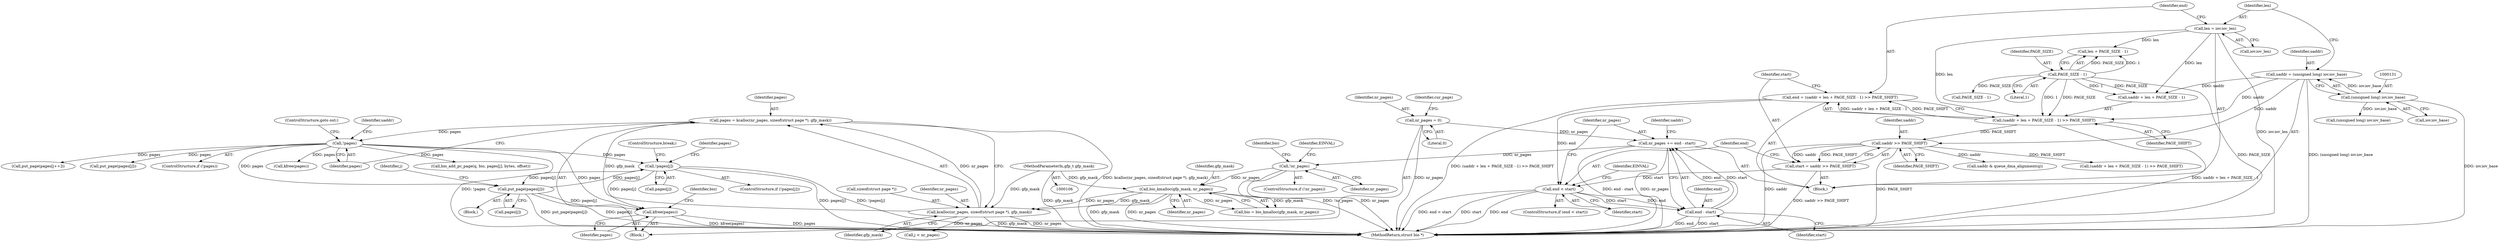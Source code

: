 digraph "0_linux_95d78c28b5a85bacbc29b8dba7c04babb9b0d467@array" {
"1000385" [label="(Call,!pages[j])"];
"1000212" [label="(Call,!pages)"];
"1000204" [label="(Call,pages = kcalloc(nr_pages, sizeof(struct page *), gfp_mask))"];
"1000206" [label="(Call,kcalloc(nr_pages, sizeof(struct page *), gfp_mask))"];
"1000190" [label="(Call,bio_kmalloc(gfp_mask, nr_pages))"];
"1000109" [label="(MethodParameterIn,gfp_t gfp_mask)"];
"1000182" [label="(Call,!nr_pages)"];
"1000167" [label="(Call,nr_pages += end - start)"];
"1000169" [label="(Call,end - start)"];
"1000160" [label="(Call,end < start)"];
"1000142" [label="(Call,end = (uaddr + len + PAGE_SIZE - 1) >> PAGE_SHIFT)"];
"1000144" [label="(Call,(uaddr + len + PAGE_SIZE - 1) >> PAGE_SHIFT)"];
"1000128" [label="(Call,uaddr = (unsigned long) iov.iov_base)"];
"1000130" [label="(Call,(unsigned long) iov.iov_base)"];
"1000136" [label="(Call,len = iov.iov_len)"];
"1000149" [label="(Call,PAGE_SIZE - 1)"];
"1000154" [label="(Call,start = uaddr >> PAGE_SHIFT)"];
"1000156" [label="(Call,uaddr >> PAGE_SHIFT)"];
"1000113" [label="(Call,nr_pages = 0)"];
"1000390" [label="(Call,put_page(pages[j]))"];
"1000385" [label="(Call,!pages[j])"];
"1000395" [label="(Call,kfree(pages))"];
"1000204" [label="(Call,pages = kcalloc(nr_pages, sizeof(struct page *), gfp_mask))"];
"1000143" [label="(Identifier,end)"];
"1000190" [label="(Call,bio_kmalloc(gfp_mask, nr_pages))"];
"1000161" [label="(Identifier,end)"];
"1000173" [label="(Call,uaddr & queue_dma_alignment(q))"];
"1000385" [label="(Call,!pages[j])"];
"1000192" [label="(Identifier,nr_pages)"];
"1000378" [label="(Call,j < nr_pages)"];
"1000156" [label="(Call,uaddr >> PAGE_SHIFT)"];
"1000359" [label="(Call,put_page(pages[j++]))"];
"1000114" [label="(Identifier,nr_pages)"];
"1000128" [label="(Call,uaddr = (unsigned long) iov.iov_base)"];
"1000137" [label="(Identifier,len)"];
"1000168" [label="(Identifier,nr_pages)"];
"1000150" [label="(Identifier,PAGE_SIZE)"];
"1000218" [label="(Identifier,uaddr)"];
"1000389" [label="(ControlStructure,break;)"];
"1000210" [label="(Identifier,gfp_mask)"];
"1000390" [label="(Call,put_page(pages[j]))"];
"1000342" [label="(Call,put_page(pages[j]))"];
"1000383" [label="(Block,)"];
"1000155" [label="(Identifier,start)"];
"1000166" [label="(Identifier,EINVAL)"];
"1000152" [label="(Identifier,PAGE_SHIFT)"];
"1000115" [label="(Literal,0)"];
"1000386" [label="(Call,pages[j])"];
"1000212" [label="(Call,!pages)"];
"1000182" [label="(Call,!nr_pages)"];
"1000174" [label="(Identifier,uaddr)"];
"1000159" [label="(ControlStructure,if (end < start))"];
"1000191" [label="(Identifier,gfp_mask)"];
"1000142" [label="(Call,end = (uaddr + len + PAGE_SIZE - 1) >> PAGE_SHIFT)"];
"1000120" [label="(Identifier,cur_page)"];
"1000110" [label="(Block,)"];
"1000162" [label="(Identifier,start)"];
"1000187" [label="(Identifier,EINVAL)"];
"1000219" [label="(Call,(unsigned long) iov.iov_base)"];
"1000211" [label="(ControlStructure,if (!pages))"];
"1000171" [label="(Identifier,start)"];
"1000145" [label="(Call,uaddr + len + PAGE_SIZE - 1)"];
"1000214" [label="(ControlStructure,goto out;)"];
"1000395" [label="(Call,kfree(pages))"];
"1000392" [label="(Identifier,pages)"];
"1000183" [label="(Identifier,nr_pages)"];
"1000126" [label="(Block,)"];
"1000144" [label="(Call,(uaddr + len + PAGE_SIZE - 1) >> PAGE_SHIFT)"];
"1000364" [label="(Call,kfree(pages))"];
"1000205" [label="(Identifier,pages)"];
"1000402" [label="(MethodReturn,struct bio *)"];
"1000130" [label="(Call,(unsigned long) iov.iov_base)"];
"1000157" [label="(Identifier,uaddr)"];
"1000189" [label="(Identifier,bio)"];
"1000213" [label="(Identifier,pages)"];
"1000136" [label="(Call,len = iov.iov_len)"];
"1000138" [label="(Call,iov.iov_len)"];
"1000170" [label="(Identifier,end)"];
"1000384" [label="(ControlStructure,if (!pages[j]))"];
"1000233" [label="(Call,(uaddr + len + PAGE_SIZE - 1) >> PAGE_SHIFT)"];
"1000382" [label="(Identifier,j)"];
"1000326" [label="(Call,bio_add_pc_page(q, bio, pages[j], bytes, offset))"];
"1000206" [label="(Call,kcalloc(nr_pages, sizeof(struct page *), gfp_mask))"];
"1000158" [label="(Identifier,PAGE_SHIFT)"];
"1000149" [label="(Call,PAGE_SIZE - 1)"];
"1000113" [label="(Call,nr_pages = 0)"];
"1000238" [label="(Call,PAGE_SIZE - 1)"];
"1000109" [label="(MethodParameterIn,gfp_t gfp_mask)"];
"1000132" [label="(Call,iov.iov_base)"];
"1000154" [label="(Call,start = uaddr >> PAGE_SHIFT)"];
"1000129" [label="(Identifier,uaddr)"];
"1000396" [label="(Identifier,pages)"];
"1000398" [label="(Identifier,bio)"];
"1000208" [label="(Call,sizeof(struct page *))"];
"1000188" [label="(Call,bio = bio_kmalloc(gfp_mask, nr_pages))"];
"1000160" [label="(Call,end < start)"];
"1000147" [label="(Call,len + PAGE_SIZE - 1)"];
"1000181" [label="(ControlStructure,if (!nr_pages))"];
"1000167" [label="(Call,nr_pages += end - start)"];
"1000151" [label="(Literal,1)"];
"1000207" [label="(Identifier,nr_pages)"];
"1000391" [label="(Call,pages[j])"];
"1000169" [label="(Call,end - start)"];
"1000385" -> "1000384"  [label="AST: "];
"1000385" -> "1000386"  [label="CFG: "];
"1000386" -> "1000385"  [label="AST: "];
"1000389" -> "1000385"  [label="CFG: "];
"1000392" -> "1000385"  [label="CFG: "];
"1000385" -> "1000402"  [label="DDG: pages[j]"];
"1000385" -> "1000402"  [label="DDG: !pages[j]"];
"1000212" -> "1000385"  [label="DDG: pages"];
"1000390" -> "1000385"  [label="DDG: pages[j]"];
"1000385" -> "1000390"  [label="DDG: pages[j]"];
"1000385" -> "1000395"  [label="DDG: pages[j]"];
"1000212" -> "1000211"  [label="AST: "];
"1000212" -> "1000213"  [label="CFG: "];
"1000213" -> "1000212"  [label="AST: "];
"1000214" -> "1000212"  [label="CFG: "];
"1000218" -> "1000212"  [label="CFG: "];
"1000212" -> "1000402"  [label="DDG: !pages"];
"1000204" -> "1000212"  [label="DDG: pages"];
"1000212" -> "1000326"  [label="DDG: pages"];
"1000212" -> "1000342"  [label="DDG: pages"];
"1000212" -> "1000359"  [label="DDG: pages"];
"1000212" -> "1000364"  [label="DDG: pages"];
"1000212" -> "1000390"  [label="DDG: pages"];
"1000212" -> "1000395"  [label="DDG: pages"];
"1000204" -> "1000110"  [label="AST: "];
"1000204" -> "1000206"  [label="CFG: "];
"1000205" -> "1000204"  [label="AST: "];
"1000206" -> "1000204"  [label="AST: "];
"1000213" -> "1000204"  [label="CFG: "];
"1000204" -> "1000402"  [label="DDG: kcalloc(nr_pages, sizeof(struct page *), gfp_mask)"];
"1000206" -> "1000204"  [label="DDG: nr_pages"];
"1000206" -> "1000204"  [label="DDG: gfp_mask"];
"1000206" -> "1000210"  [label="CFG: "];
"1000207" -> "1000206"  [label="AST: "];
"1000208" -> "1000206"  [label="AST: "];
"1000210" -> "1000206"  [label="AST: "];
"1000206" -> "1000402"  [label="DDG: gfp_mask"];
"1000206" -> "1000402"  [label="DDG: nr_pages"];
"1000190" -> "1000206"  [label="DDG: nr_pages"];
"1000190" -> "1000206"  [label="DDG: gfp_mask"];
"1000109" -> "1000206"  [label="DDG: gfp_mask"];
"1000206" -> "1000378"  [label="DDG: nr_pages"];
"1000190" -> "1000188"  [label="AST: "];
"1000190" -> "1000192"  [label="CFG: "];
"1000191" -> "1000190"  [label="AST: "];
"1000192" -> "1000190"  [label="AST: "];
"1000188" -> "1000190"  [label="CFG: "];
"1000190" -> "1000402"  [label="DDG: gfp_mask"];
"1000190" -> "1000402"  [label="DDG: nr_pages"];
"1000190" -> "1000188"  [label="DDG: gfp_mask"];
"1000190" -> "1000188"  [label="DDG: nr_pages"];
"1000109" -> "1000190"  [label="DDG: gfp_mask"];
"1000182" -> "1000190"  [label="DDG: nr_pages"];
"1000109" -> "1000106"  [label="AST: "];
"1000109" -> "1000402"  [label="DDG: gfp_mask"];
"1000182" -> "1000181"  [label="AST: "];
"1000182" -> "1000183"  [label="CFG: "];
"1000183" -> "1000182"  [label="AST: "];
"1000187" -> "1000182"  [label="CFG: "];
"1000189" -> "1000182"  [label="CFG: "];
"1000182" -> "1000402"  [label="DDG: !nr_pages"];
"1000182" -> "1000402"  [label="DDG: nr_pages"];
"1000167" -> "1000182"  [label="DDG: nr_pages"];
"1000167" -> "1000126"  [label="AST: "];
"1000167" -> "1000169"  [label="CFG: "];
"1000168" -> "1000167"  [label="AST: "];
"1000169" -> "1000167"  [label="AST: "];
"1000174" -> "1000167"  [label="CFG: "];
"1000167" -> "1000402"  [label="DDG: nr_pages"];
"1000167" -> "1000402"  [label="DDG: end - start"];
"1000169" -> "1000167"  [label="DDG: end"];
"1000169" -> "1000167"  [label="DDG: start"];
"1000113" -> "1000167"  [label="DDG: nr_pages"];
"1000169" -> "1000171"  [label="CFG: "];
"1000170" -> "1000169"  [label="AST: "];
"1000171" -> "1000169"  [label="AST: "];
"1000169" -> "1000402"  [label="DDG: start"];
"1000169" -> "1000402"  [label="DDG: end"];
"1000160" -> "1000169"  [label="DDG: end"];
"1000160" -> "1000169"  [label="DDG: start"];
"1000160" -> "1000159"  [label="AST: "];
"1000160" -> "1000162"  [label="CFG: "];
"1000161" -> "1000160"  [label="AST: "];
"1000162" -> "1000160"  [label="AST: "];
"1000166" -> "1000160"  [label="CFG: "];
"1000168" -> "1000160"  [label="CFG: "];
"1000160" -> "1000402"  [label="DDG: end < start"];
"1000160" -> "1000402"  [label="DDG: start"];
"1000160" -> "1000402"  [label="DDG: end"];
"1000142" -> "1000160"  [label="DDG: end"];
"1000154" -> "1000160"  [label="DDG: start"];
"1000142" -> "1000126"  [label="AST: "];
"1000142" -> "1000144"  [label="CFG: "];
"1000143" -> "1000142"  [label="AST: "];
"1000144" -> "1000142"  [label="AST: "];
"1000155" -> "1000142"  [label="CFG: "];
"1000142" -> "1000402"  [label="DDG: (uaddr + len + PAGE_SIZE - 1) >> PAGE_SHIFT"];
"1000144" -> "1000142"  [label="DDG: uaddr + len + PAGE_SIZE - 1"];
"1000144" -> "1000142"  [label="DDG: PAGE_SHIFT"];
"1000144" -> "1000152"  [label="CFG: "];
"1000145" -> "1000144"  [label="AST: "];
"1000152" -> "1000144"  [label="AST: "];
"1000144" -> "1000402"  [label="DDG: uaddr + len + PAGE_SIZE - 1"];
"1000128" -> "1000144"  [label="DDG: uaddr"];
"1000136" -> "1000144"  [label="DDG: len"];
"1000149" -> "1000144"  [label="DDG: PAGE_SIZE"];
"1000149" -> "1000144"  [label="DDG: 1"];
"1000144" -> "1000156"  [label="DDG: PAGE_SHIFT"];
"1000128" -> "1000126"  [label="AST: "];
"1000128" -> "1000130"  [label="CFG: "];
"1000129" -> "1000128"  [label="AST: "];
"1000130" -> "1000128"  [label="AST: "];
"1000137" -> "1000128"  [label="CFG: "];
"1000128" -> "1000402"  [label="DDG: (unsigned long) iov.iov_base"];
"1000130" -> "1000128"  [label="DDG: iov.iov_base"];
"1000128" -> "1000145"  [label="DDG: uaddr"];
"1000128" -> "1000156"  [label="DDG: uaddr"];
"1000130" -> "1000132"  [label="CFG: "];
"1000131" -> "1000130"  [label="AST: "];
"1000132" -> "1000130"  [label="AST: "];
"1000130" -> "1000402"  [label="DDG: iov.iov_base"];
"1000130" -> "1000219"  [label="DDG: iov.iov_base"];
"1000136" -> "1000126"  [label="AST: "];
"1000136" -> "1000138"  [label="CFG: "];
"1000137" -> "1000136"  [label="AST: "];
"1000138" -> "1000136"  [label="AST: "];
"1000143" -> "1000136"  [label="CFG: "];
"1000136" -> "1000402"  [label="DDG: iov.iov_len"];
"1000136" -> "1000145"  [label="DDG: len"];
"1000136" -> "1000147"  [label="DDG: len"];
"1000149" -> "1000147"  [label="AST: "];
"1000149" -> "1000151"  [label="CFG: "];
"1000150" -> "1000149"  [label="AST: "];
"1000151" -> "1000149"  [label="AST: "];
"1000147" -> "1000149"  [label="CFG: "];
"1000149" -> "1000402"  [label="DDG: PAGE_SIZE"];
"1000149" -> "1000145"  [label="DDG: PAGE_SIZE"];
"1000149" -> "1000145"  [label="DDG: 1"];
"1000149" -> "1000147"  [label="DDG: PAGE_SIZE"];
"1000149" -> "1000147"  [label="DDG: 1"];
"1000149" -> "1000238"  [label="DDG: PAGE_SIZE"];
"1000154" -> "1000126"  [label="AST: "];
"1000154" -> "1000156"  [label="CFG: "];
"1000155" -> "1000154"  [label="AST: "];
"1000156" -> "1000154"  [label="AST: "];
"1000161" -> "1000154"  [label="CFG: "];
"1000154" -> "1000402"  [label="DDG: uaddr >> PAGE_SHIFT"];
"1000156" -> "1000154"  [label="DDG: uaddr"];
"1000156" -> "1000154"  [label="DDG: PAGE_SHIFT"];
"1000156" -> "1000158"  [label="CFG: "];
"1000157" -> "1000156"  [label="AST: "];
"1000158" -> "1000156"  [label="AST: "];
"1000156" -> "1000402"  [label="DDG: uaddr"];
"1000156" -> "1000402"  [label="DDG: PAGE_SHIFT"];
"1000156" -> "1000173"  [label="DDG: uaddr"];
"1000156" -> "1000233"  [label="DDG: PAGE_SHIFT"];
"1000113" -> "1000110"  [label="AST: "];
"1000113" -> "1000115"  [label="CFG: "];
"1000114" -> "1000113"  [label="AST: "];
"1000115" -> "1000113"  [label="AST: "];
"1000120" -> "1000113"  [label="CFG: "];
"1000113" -> "1000402"  [label="DDG: nr_pages"];
"1000390" -> "1000383"  [label="AST: "];
"1000390" -> "1000391"  [label="CFG: "];
"1000391" -> "1000390"  [label="AST: "];
"1000382" -> "1000390"  [label="CFG: "];
"1000390" -> "1000402"  [label="DDG: put_page(pages[j])"];
"1000390" -> "1000402"  [label="DDG: pages[j]"];
"1000390" -> "1000395"  [label="DDG: pages[j]"];
"1000395" -> "1000110"  [label="AST: "];
"1000395" -> "1000396"  [label="CFG: "];
"1000396" -> "1000395"  [label="AST: "];
"1000398" -> "1000395"  [label="CFG: "];
"1000395" -> "1000402"  [label="DDG: pages"];
"1000395" -> "1000402"  [label="DDG: kfree(pages)"];
}

